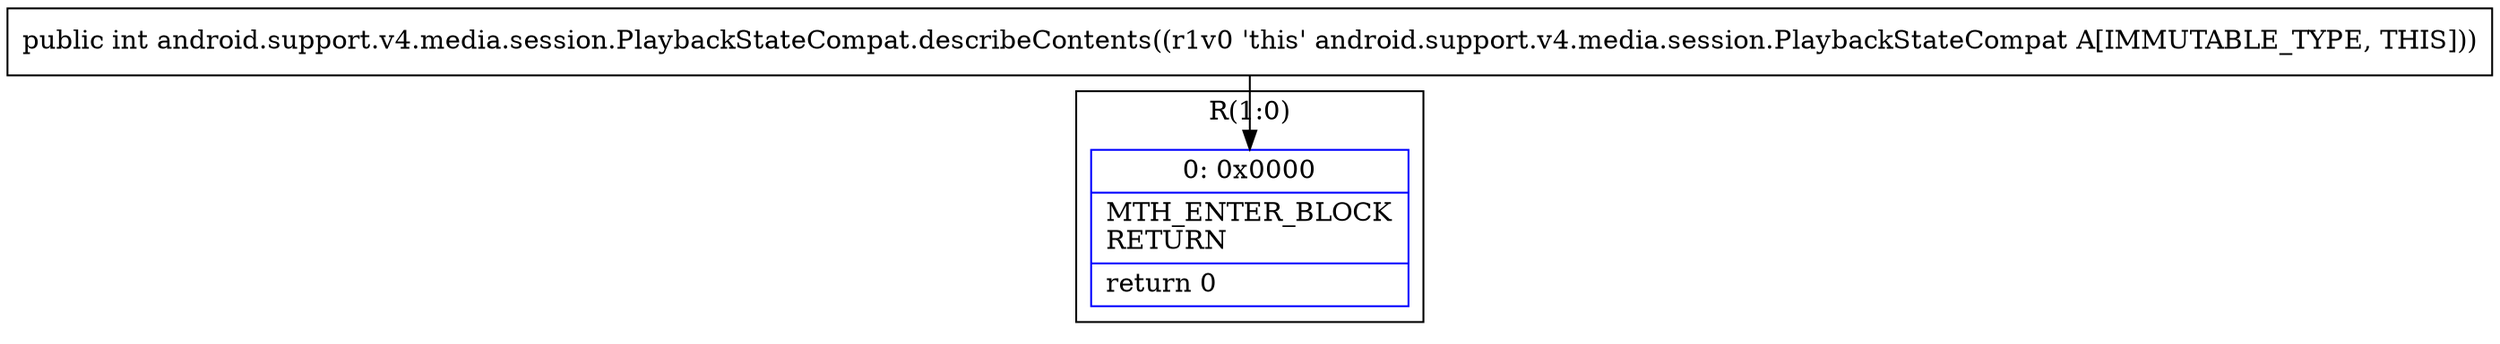 digraph "CFG forandroid.support.v4.media.session.PlaybackStateCompat.describeContents()I" {
subgraph cluster_Region_499408378 {
label = "R(1:0)";
node [shape=record,color=blue];
Node_0 [shape=record,label="{0\:\ 0x0000|MTH_ENTER_BLOCK\lRETURN\l|return 0\l}"];
}
MethodNode[shape=record,label="{public int android.support.v4.media.session.PlaybackStateCompat.describeContents((r1v0 'this' android.support.v4.media.session.PlaybackStateCompat A[IMMUTABLE_TYPE, THIS])) }"];
MethodNode -> Node_0;
}

